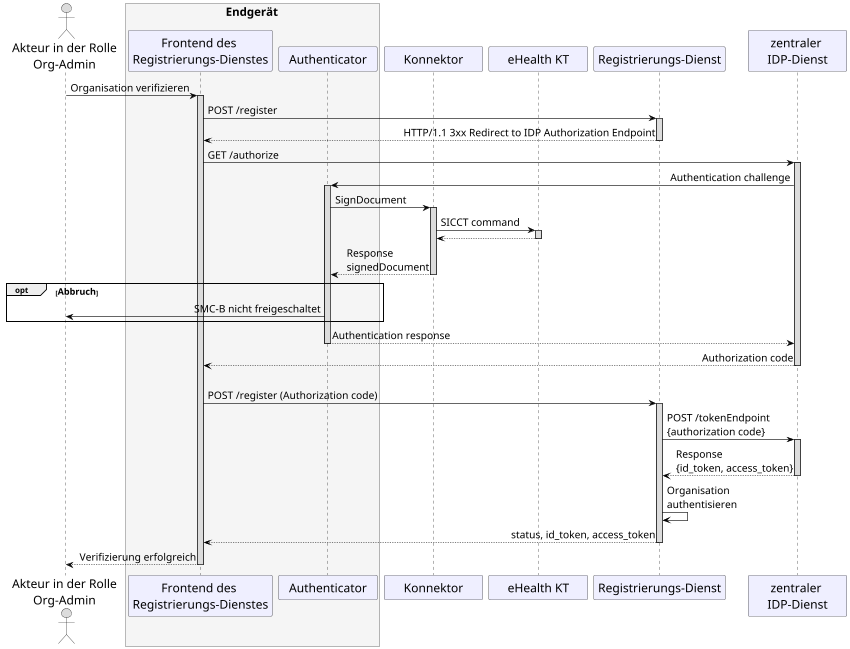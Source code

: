 /' 
# TI-Messenger 1.1
# TI-Messenger-Dienst
# UC - 10103
# Sequence Diagram
# Name: Authentisieren einer Organisation am TI-Messenger-Dienst
'/

@startuml
skinparam sequenceMessageAlign direction
skinparam WrapWidth 300
skinparam minClassWidth 150
skinparam BoxPadding 1
scale max 850 width

skinparam sequence {
ArrowColor black
ArrowFontSize 17
ActorBorderColor black
LifeLineBorderColor black
LifeLineBackgroundColor Gainsboro

ParticipantBorderColor Motivation
ParticipantBackgroundColor Motivation
ParticipantFontName Impact
ParticipantFontSize 20
ParticipantFontColor black
ParticipantBorderColor Black
ParticipantBackgroundColor MOTIVATION

ActorBackgroundColor Gainsboro
ActorFontColor black
ActorFontSize 20
ActorFontName Aapex
}

  actor oa as "Akteur in der Rolle\nOrg-Admin"
    box <size:19>Endgerät</size> #WhiteSmoke
    participant wb as "Frontend des \nRegistrierungs-Dienstes"
    participant au as "Authenticator"
    end box
  participant ko as "Konnektor"
  participant kt as "eHealth KT"
  participant rd as "Registrierungs-Dienst"
  participant ip as "zentraler \nIDP-Dienst"

  oa -> wb: Organisation verifizieren
    activate wb
  wb -> rd:POST /register 
    activate rd
  rd --> wb: HTTP/1.1 3xx Redirect to IDP Authorization Endpoint
    deactivate rd
  wb -> ip: GET /authorize
    activate ip
  ip -> au: Authentication challenge
    activate au
  au -> ko: SignDocument
    activate ko
  ko -> kt: SICCT command
    activate kt
  kt --> ko
    deactivate kt
  ko --> au: Response \nsignedDocument
    deactivate ko

opt <size:15>Abbruch</size>
  au -> oa: SMC-B nicht freigeschaltet
end

  au -->ip: Authentication response
    deactivate au
  ip --> wb: Authorization code
    deactivate ip
|||
  wb -> rd: POST /register (Authorization code)
    activate rd
  rd -> ip: POST /tokenEndpoint\n{authorization code}
    activate ip
  ip --> rd: Response\n{id_token, access_token}
    deactivate ip
  rd -> rd: Organisation \nauthentisieren
  rd --> wb: status, id_token, access_token
    deactivate rd
  wb --> oa: Verifizierung erfolgreich
    deactivate wb
    
@enduml
